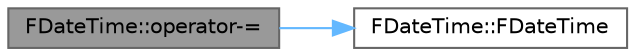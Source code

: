 digraph "FDateTime::operator-="
{
 // INTERACTIVE_SVG=YES
 // LATEX_PDF_SIZE
  bgcolor="transparent";
  edge [fontname=Helvetica,fontsize=10,labelfontname=Helvetica,labelfontsize=10];
  node [fontname=Helvetica,fontsize=10,shape=box,height=0.2,width=0.4];
  rankdir="LR";
  Node1 [id="Node000001",label="FDateTime::operator-=",height=0.2,width=0.4,color="gray40", fillcolor="grey60", style="filled", fontcolor="black",tooltip="Subtracts the given time span from this date."];
  Node1 -> Node2 [id="edge1_Node000001_Node000002",color="steelblue1",style="solid",tooltip=" "];
  Node2 [id="Node000002",label="FDateTime::FDateTime",height=0.2,width=0.4,color="grey40", fillcolor="white", style="filled",URL="$d3/da3/structFDateTime.html#a29d3a1d37aa4764127741b1bfc685081",tooltip="Default constructor (zero initialization)."];
}
